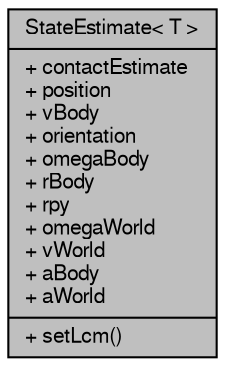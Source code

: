 digraph "StateEstimate&lt; T &gt;"
{
  edge [fontname="FreeSans",fontsize="10",labelfontname="FreeSans",labelfontsize="10"];
  node [fontname="FreeSans",fontsize="10",shape=record];
  Node1 [label="{StateEstimate\< T \>\n|+ contactEstimate\l+ position\l+ vBody\l+ orientation\l+ omegaBody\l+ rBody\l+ rpy\l+ omegaWorld\l+ vWorld\l+ aBody\l+ aWorld\l|+ setLcm()\l}",height=0.2,width=0.4,color="black", fillcolor="grey75", style="filled", fontcolor="black"];
}
